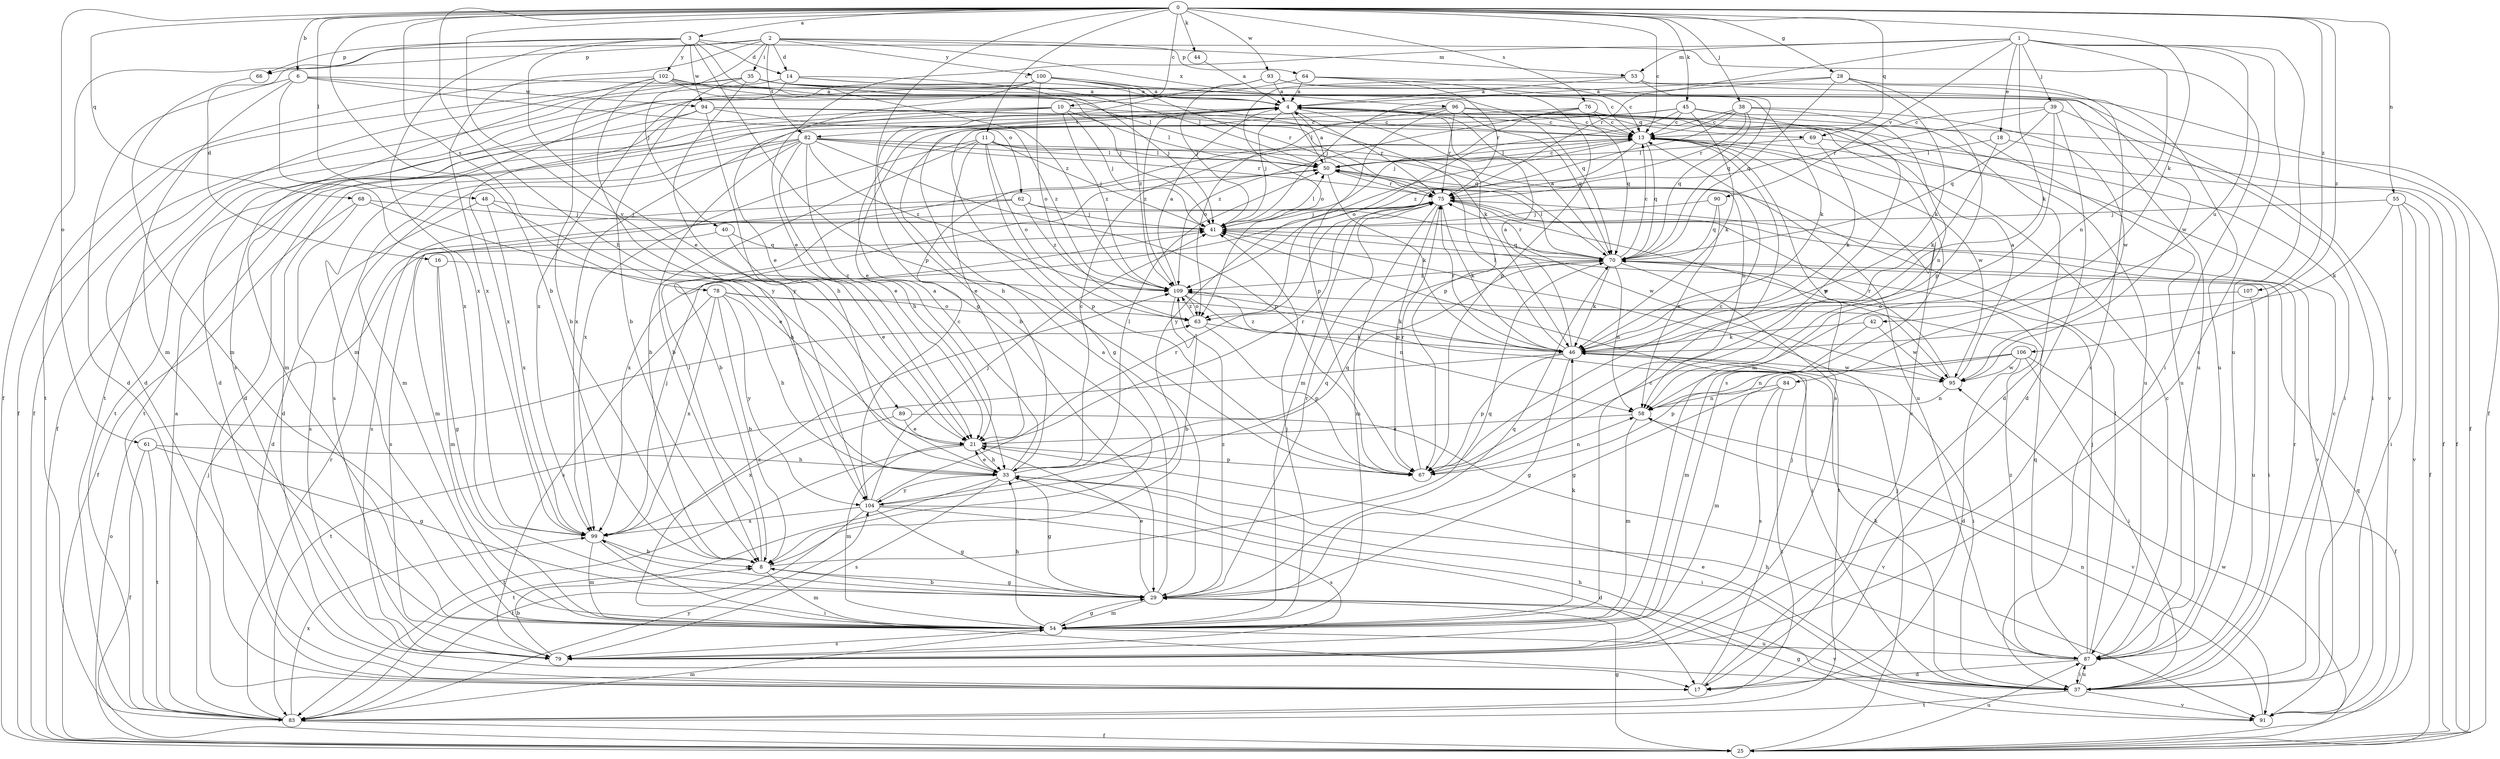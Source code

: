 strict digraph  {
0;
1;
2;
3;
4;
6;
8;
10;
11;
13;
14;
16;
17;
18;
21;
25;
28;
29;
33;
35;
37;
38;
39;
40;
41;
42;
44;
45;
46;
48;
50;
53;
54;
55;
58;
61;
62;
63;
64;
66;
67;
68;
69;
70;
75;
76;
78;
79;
82;
83;
84;
87;
89;
90;
91;
93;
94;
95;
96;
99;
100;
102;
104;
106;
107;
109;
0 -> 3  [label=a];
0 -> 6  [label=b];
0 -> 8  [label=b];
0 -> 10  [label=c];
0 -> 11  [label=c];
0 -> 13  [label=c];
0 -> 28  [label=g];
0 -> 29  [label=g];
0 -> 33  [label=h];
0 -> 38  [label=j];
0 -> 42  [label=k];
0 -> 44  [label=k];
0 -> 45  [label=k];
0 -> 48  [label=l];
0 -> 55  [label=n];
0 -> 61  [label=o];
0 -> 68  [label=q];
0 -> 69  [label=q];
0 -> 76  [label=s];
0 -> 78  [label=s];
0 -> 89  [label=v];
0 -> 93  [label=w];
0 -> 106  [label=z];
0 -> 107  [label=z];
1 -> 18  [label=e];
1 -> 21  [label=e];
1 -> 39  [label=j];
1 -> 46  [label=k];
1 -> 53  [label=m];
1 -> 58  [label=n];
1 -> 75  [label=r];
1 -> 79  [label=s];
1 -> 84  [label=u];
1 -> 87  [label=u];
1 -> 90  [label=v];
2 -> 14  [label=d];
2 -> 25  [label=f];
2 -> 35  [label=i];
2 -> 40  [label=j];
2 -> 53  [label=m];
2 -> 64  [label=p];
2 -> 66  [label=p];
2 -> 82  [label=t];
2 -> 96  [label=x];
2 -> 99  [label=x];
2 -> 100  [label=y];
3 -> 14  [label=d];
3 -> 16  [label=d];
3 -> 21  [label=e];
3 -> 37  [label=i];
3 -> 66  [label=p];
3 -> 67  [label=p];
3 -> 94  [label=w];
3 -> 99  [label=x];
3 -> 102  [label=y];
3 -> 109  [label=z];
4 -> 13  [label=c];
4 -> 37  [label=i];
4 -> 41  [label=j];
4 -> 50  [label=l];
4 -> 67  [label=p];
4 -> 69  [label=q];
4 -> 75  [label=r];
4 -> 79  [label=s];
4 -> 82  [label=t];
4 -> 109  [label=z];
6 -> 17  [label=d];
6 -> 54  [label=m];
6 -> 62  [label=o];
6 -> 87  [label=u];
6 -> 94  [label=w];
6 -> 99  [label=x];
8 -> 29  [label=g];
8 -> 50  [label=l];
8 -> 54  [label=m];
8 -> 70  [label=q];
10 -> 13  [label=c];
10 -> 17  [label=d];
10 -> 25  [label=f];
10 -> 41  [label=j];
10 -> 50  [label=l];
10 -> 83  [label=t];
10 -> 109  [label=z];
11 -> 8  [label=b];
11 -> 21  [label=e];
11 -> 41  [label=j];
11 -> 50  [label=l];
11 -> 63  [label=o];
11 -> 67  [label=p];
11 -> 87  [label=u];
11 -> 99  [label=x];
13 -> 50  [label=l];
13 -> 54  [label=m];
13 -> 70  [label=q];
13 -> 79  [label=s];
13 -> 95  [label=w];
13 -> 104  [label=y];
14 -> 4  [label=a];
14 -> 17  [label=d];
14 -> 25  [label=f];
14 -> 41  [label=j];
14 -> 50  [label=l];
16 -> 29  [label=g];
16 -> 54  [label=m];
16 -> 109  [label=z];
17 -> 13  [label=c];
17 -> 41  [label=j];
18 -> 25  [label=f];
18 -> 46  [label=k];
18 -> 50  [label=l];
21 -> 33  [label=h];
21 -> 54  [label=m];
21 -> 67  [label=p];
21 -> 75  [label=r];
21 -> 83  [label=t];
25 -> 29  [label=g];
25 -> 41  [label=j];
25 -> 63  [label=o];
25 -> 87  [label=u];
25 -> 95  [label=w];
28 -> 4  [label=a];
28 -> 41  [label=j];
28 -> 46  [label=k];
28 -> 67  [label=p];
28 -> 70  [label=q];
28 -> 79  [label=s];
29 -> 4  [label=a];
29 -> 8  [label=b];
29 -> 21  [label=e];
29 -> 54  [label=m];
29 -> 70  [label=q];
29 -> 75  [label=r];
29 -> 91  [label=v];
29 -> 99  [label=x];
29 -> 109  [label=z];
33 -> 4  [label=a];
33 -> 13  [label=c];
33 -> 21  [label=e];
33 -> 29  [label=g];
33 -> 37  [label=i];
33 -> 50  [label=l];
33 -> 70  [label=q];
33 -> 79  [label=s];
33 -> 83  [label=t];
33 -> 104  [label=y];
35 -> 4  [label=a];
35 -> 8  [label=b];
35 -> 13  [label=c];
35 -> 25  [label=f];
35 -> 41  [label=j];
35 -> 79  [label=s];
35 -> 95  [label=w];
35 -> 104  [label=y];
37 -> 13  [label=c];
37 -> 21  [label=e];
37 -> 33  [label=h];
37 -> 46  [label=k];
37 -> 75  [label=r];
37 -> 83  [label=t];
37 -> 87  [label=u];
37 -> 91  [label=v];
38 -> 13  [label=c];
38 -> 29  [label=g];
38 -> 58  [label=n];
38 -> 70  [label=q];
38 -> 75  [label=r];
38 -> 95  [label=w];
38 -> 109  [label=z];
39 -> 13  [label=c];
39 -> 17  [label=d];
39 -> 37  [label=i];
39 -> 54  [label=m];
39 -> 70  [label=q];
39 -> 75  [label=r];
40 -> 21  [label=e];
40 -> 70  [label=q];
40 -> 79  [label=s];
41 -> 50  [label=l];
41 -> 70  [label=q];
42 -> 46  [label=k];
42 -> 54  [label=m];
42 -> 95  [label=w];
44 -> 4  [label=a];
45 -> 13  [label=c];
45 -> 21  [label=e];
45 -> 25  [label=f];
45 -> 33  [label=h];
45 -> 46  [label=k];
45 -> 63  [label=o];
45 -> 67  [label=p];
46 -> 4  [label=a];
46 -> 29  [label=g];
46 -> 37  [label=i];
46 -> 50  [label=l];
46 -> 67  [label=p];
46 -> 75  [label=r];
46 -> 83  [label=t];
46 -> 95  [label=w];
46 -> 109  [label=z];
48 -> 17  [label=d];
48 -> 33  [label=h];
48 -> 41  [label=j];
48 -> 99  [label=x];
50 -> 4  [label=a];
50 -> 8  [label=b];
50 -> 13  [label=c];
50 -> 46  [label=k];
50 -> 75  [label=r];
53 -> 4  [label=a];
53 -> 63  [label=o];
53 -> 70  [label=q];
53 -> 87  [label=u];
54 -> 13  [label=c];
54 -> 29  [label=g];
54 -> 33  [label=h];
54 -> 41  [label=j];
54 -> 46  [label=k];
54 -> 79  [label=s];
54 -> 87  [label=u];
54 -> 109  [label=z];
55 -> 25  [label=f];
55 -> 37  [label=i];
55 -> 41  [label=j];
55 -> 46  [label=k];
55 -> 91  [label=v];
58 -> 21  [label=e];
58 -> 54  [label=m];
58 -> 91  [label=v];
61 -> 25  [label=f];
61 -> 29  [label=g];
61 -> 33  [label=h];
61 -> 83  [label=t];
62 -> 41  [label=j];
62 -> 54  [label=m];
62 -> 79  [label=s];
62 -> 95  [label=w];
62 -> 109  [label=z];
63 -> 46  [label=k];
63 -> 67  [label=p];
63 -> 109  [label=z];
64 -> 4  [label=a];
64 -> 25  [label=f];
64 -> 54  [label=m];
64 -> 67  [label=p];
64 -> 75  [label=r];
66 -> 54  [label=m];
67 -> 13  [label=c];
67 -> 58  [label=n];
67 -> 75  [label=r];
68 -> 21  [label=e];
68 -> 25  [label=f];
68 -> 41  [label=j];
68 -> 79  [label=s];
69 -> 25  [label=f];
69 -> 46  [label=k];
69 -> 50  [label=l];
70 -> 4  [label=a];
70 -> 13  [label=c];
70 -> 37  [label=i];
70 -> 46  [label=k];
70 -> 50  [label=l];
70 -> 58  [label=n];
70 -> 75  [label=r];
70 -> 83  [label=t];
70 -> 109  [label=z];
75 -> 41  [label=j];
75 -> 46  [label=k];
75 -> 54  [label=m];
75 -> 67  [label=p];
75 -> 91  [label=v];
75 -> 95  [label=w];
75 -> 99  [label=x];
76 -> 13  [label=c];
76 -> 17  [label=d];
76 -> 41  [label=j];
76 -> 70  [label=q];
76 -> 87  [label=u];
76 -> 99  [label=x];
76 -> 109  [label=z];
78 -> 8  [label=b];
78 -> 33  [label=h];
78 -> 37  [label=i];
78 -> 63  [label=o];
78 -> 79  [label=s];
78 -> 99  [label=x];
78 -> 104  [label=y];
79 -> 8  [label=b];
82 -> 8  [label=b];
82 -> 17  [label=d];
82 -> 21  [label=e];
82 -> 33  [label=h];
82 -> 50  [label=l];
82 -> 54  [label=m];
82 -> 58  [label=n];
82 -> 67  [label=p];
82 -> 75  [label=r];
82 -> 79  [label=s];
82 -> 109  [label=z];
83 -> 4  [label=a];
83 -> 25  [label=f];
83 -> 41  [label=j];
83 -> 54  [label=m];
83 -> 75  [label=r];
83 -> 99  [label=x];
83 -> 104  [label=y];
84 -> 54  [label=m];
84 -> 58  [label=n];
84 -> 79  [label=s];
84 -> 83  [label=t];
87 -> 13  [label=c];
87 -> 17  [label=d];
87 -> 33  [label=h];
87 -> 37  [label=i];
87 -> 41  [label=j];
87 -> 50  [label=l];
87 -> 70  [label=q];
87 -> 109  [label=z];
89 -> 21  [label=e];
89 -> 91  [label=v];
89 -> 99  [label=x];
90 -> 41  [label=j];
90 -> 58  [label=n];
90 -> 70  [label=q];
91 -> 29  [label=g];
91 -> 58  [label=n];
91 -> 70  [label=q];
93 -> 4  [label=a];
93 -> 8  [label=b];
93 -> 13  [label=c];
93 -> 41  [label=j];
93 -> 46  [label=k];
94 -> 13  [label=c];
94 -> 33  [label=h];
94 -> 54  [label=m];
94 -> 70  [label=q];
94 -> 99  [label=x];
94 -> 109  [label=z];
95 -> 4  [label=a];
95 -> 58  [label=n];
95 -> 75  [label=r];
96 -> 13  [label=c];
96 -> 63  [label=o];
96 -> 67  [label=p];
96 -> 70  [label=q];
96 -> 75  [label=r];
96 -> 83  [label=t];
96 -> 87  [label=u];
99 -> 8  [label=b];
99 -> 37  [label=i];
99 -> 41  [label=j];
99 -> 54  [label=m];
100 -> 4  [label=a];
100 -> 21  [label=e];
100 -> 63  [label=o];
100 -> 70  [label=q];
100 -> 75  [label=r];
100 -> 83  [label=t];
100 -> 99  [label=x];
100 -> 109  [label=z];
102 -> 4  [label=a];
102 -> 8  [label=b];
102 -> 17  [label=d];
102 -> 46  [label=k];
102 -> 50  [label=l];
102 -> 83  [label=t];
102 -> 91  [label=v];
102 -> 104  [label=y];
104 -> 13  [label=c];
104 -> 17  [label=d];
104 -> 29  [label=g];
104 -> 41  [label=j];
104 -> 70  [label=q];
104 -> 75  [label=r];
104 -> 79  [label=s];
104 -> 83  [label=t];
104 -> 99  [label=x];
106 -> 17  [label=d];
106 -> 25  [label=f];
106 -> 29  [label=g];
106 -> 37  [label=i];
106 -> 58  [label=n];
106 -> 67  [label=p];
106 -> 95  [label=w];
107 -> 63  [label=o];
107 -> 87  [label=u];
109 -> 4  [label=a];
109 -> 8  [label=b];
109 -> 46  [label=k];
109 -> 58  [label=n];
109 -> 63  [label=o];
}
